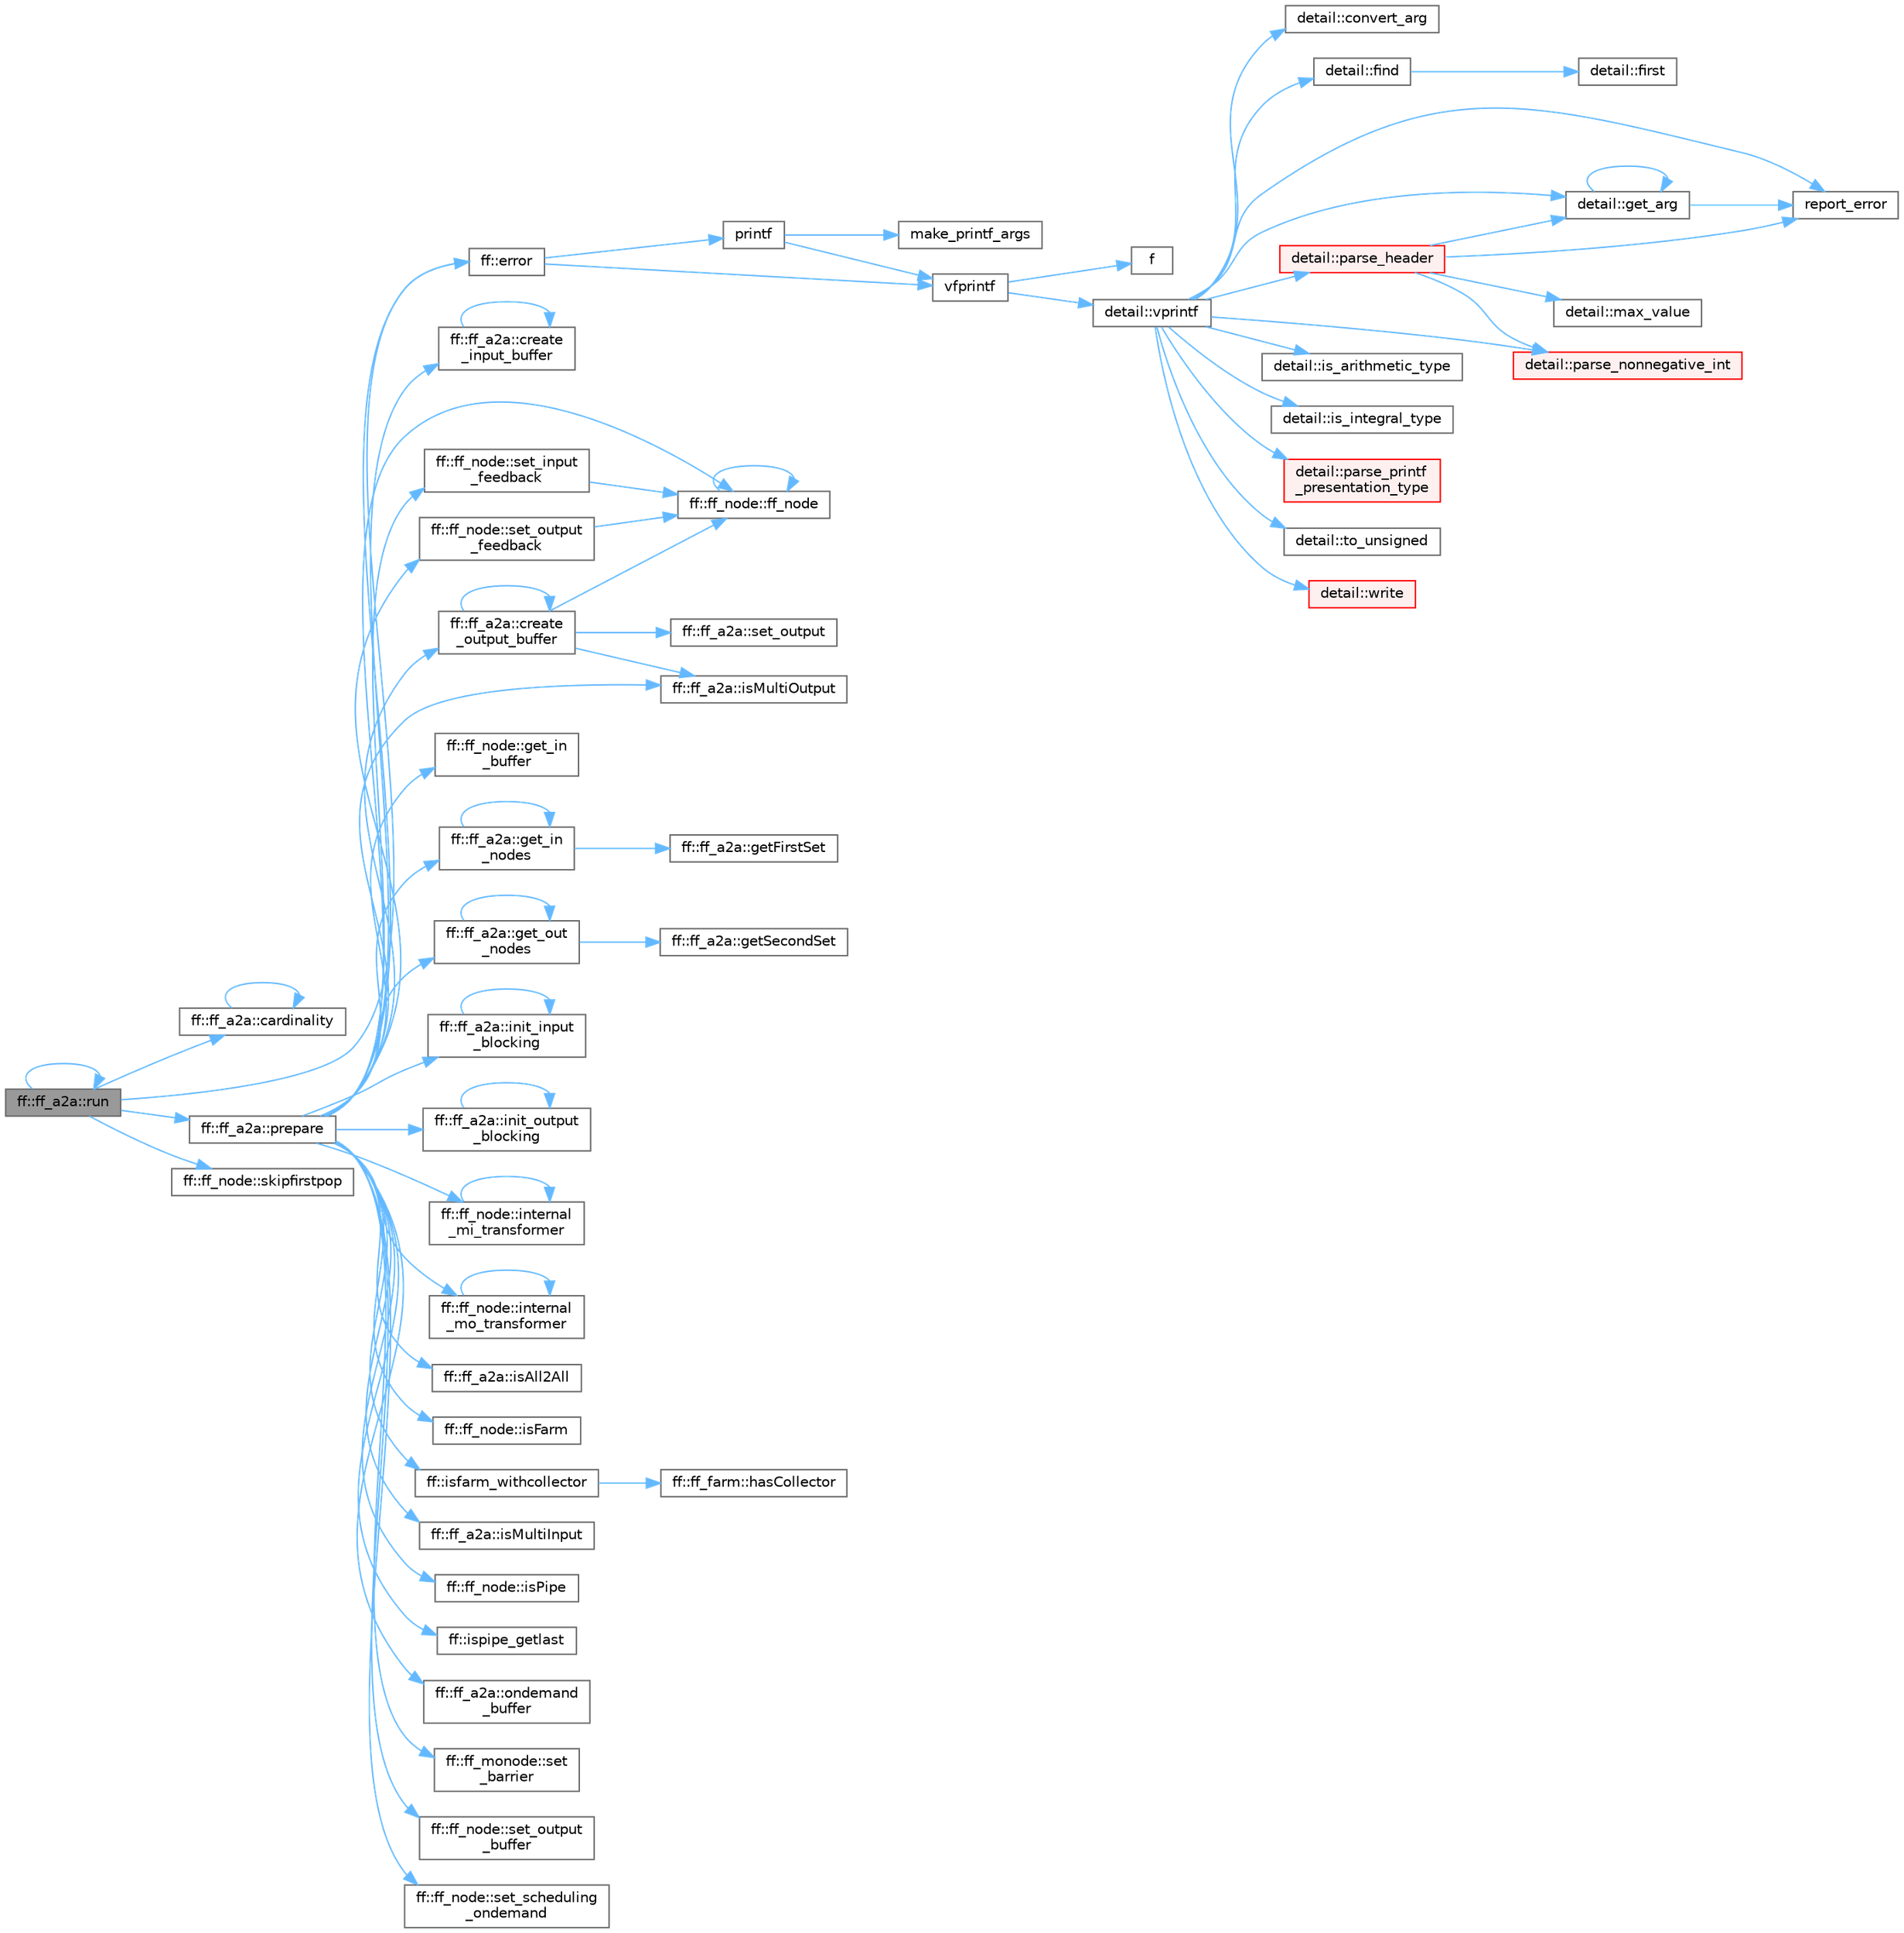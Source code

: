 digraph "ff::ff_a2a::run"
{
 // LATEX_PDF_SIZE
  bgcolor="transparent";
  edge [fontname=Helvetica,fontsize=10,labelfontname=Helvetica,labelfontsize=10];
  node [fontname=Helvetica,fontsize=10,shape=box,height=0.2,width=0.4];
  rankdir="LR";
  Node1 [id="Node000001",label="ff::ff_a2a::run",height=0.2,width=0.4,color="gray40", fillcolor="grey60", style="filled", fontcolor="black",tooltip="Run the ff_node"];
  Node1 -> Node2 [id="edge1_Node000001_Node000002",color="steelblue1",style="solid",tooltip=" "];
  Node2 [id="Node000002",label="ff::ff_a2a::cardinality",height=0.2,width=0.4,color="grey40", fillcolor="white", style="filled",URL="$classff_1_1ff__a2a.html#a003635b1e61fa004c74b679294f1b1b4",tooltip=" "];
  Node2 -> Node2 [id="edge2_Node000002_Node000002",color="steelblue1",style="solid",tooltip=" "];
  Node1 -> Node3 [id="edge3_Node000001_Node000003",color="steelblue1",style="solid",tooltip=" "];
  Node3 [id="Node000003",label="ff::error",height=0.2,width=0.4,color="grey40", fillcolor="white", style="filled",URL="$namespaceff.html#a27d926d29b55e019eba5b70672301d82",tooltip=" "];
  Node3 -> Node4 [id="edge4_Node000003_Node000004",color="steelblue1",style="solid",tooltip=" "];
  Node4 [id="Node000004",label="printf",height=0.2,width=0.4,color="grey40", fillcolor="white", style="filled",URL="$printf_8h.html#aee3ed3a831f25f07e7be3919fff2203a",tooltip=" "];
  Node4 -> Node5 [id="edge5_Node000004_Node000005",color="steelblue1",style="solid",tooltip=" "];
  Node5 [id="Node000005",label="make_printf_args",height=0.2,width=0.4,color="grey40", fillcolor="white", style="filled",URL="$printf_8h.html#a27dcc0efcda04388971dbea3c875f122",tooltip=" "];
  Node4 -> Node6 [id="edge6_Node000004_Node000006",color="steelblue1",style="solid",tooltip=" "];
  Node6 [id="Node000006",label="vfprintf",height=0.2,width=0.4,color="grey40", fillcolor="white", style="filled",URL="$printf_8h.html#abb30aad964fc771fb52cf3ad88649df2",tooltip=" "];
  Node6 -> Node7 [id="edge7_Node000006_Node000007",color="steelblue1",style="solid",tooltip=" "];
  Node7 [id="Node000007",label="f",height=0.2,width=0.4,color="grey40", fillcolor="white", style="filled",URL="$cxx11__tensor__map_8cpp.html#a7f507fea02198f6cb81c86640c7b1a4e",tooltip=" "];
  Node6 -> Node8 [id="edge8_Node000006_Node000008",color="steelblue1",style="solid",tooltip=" "];
  Node8 [id="Node000008",label="detail::vprintf",height=0.2,width=0.4,color="grey40", fillcolor="white", style="filled",URL="$namespacedetail.html#a1c8c2218e4c822aa8f743fb9c573717f",tooltip=" "];
  Node8 -> Node9 [id="edge9_Node000008_Node000009",color="steelblue1",style="solid",tooltip=" "];
  Node9 [id="Node000009",label="detail::convert_arg",height=0.2,width=0.4,color="grey40", fillcolor="white", style="filled",URL="$namespacedetail.html#a03c11572c9a664266d6925f327dec7f3",tooltip=" "];
  Node8 -> Node10 [id="edge10_Node000008_Node000010",color="steelblue1",style="solid",tooltip=" "];
  Node10 [id="Node000010",label="detail::find",height=0.2,width=0.4,color="grey40", fillcolor="white", style="filled",URL="$namespacedetail.html#a6b71952fab3dc32f3edb2c3e9811d8d9",tooltip=" "];
  Node10 -> Node11 [id="edge11_Node000010_Node000011",color="steelblue1",style="solid",tooltip=" "];
  Node11 [id="Node000011",label="detail::first",height=0.2,width=0.4,color="grey40", fillcolor="white", style="filled",URL="$namespacedetail.html#a02319a3deb124802b88b61f85987df5e",tooltip=" "];
  Node8 -> Node12 [id="edge12_Node000008_Node000012",color="steelblue1",style="solid",tooltip=" "];
  Node12 [id="Node000012",label="detail::get_arg",height=0.2,width=0.4,color="grey40", fillcolor="white", style="filled",URL="$namespacedetail.html#a342ef250e45bd09b2ef666b6fae1c355",tooltip=" "];
  Node12 -> Node12 [id="edge13_Node000012_Node000012",color="steelblue1",style="solid",tooltip=" "];
  Node12 -> Node13 [id="edge14_Node000012_Node000013",color="steelblue1",style="solid",tooltip=" "];
  Node13 [id="Node000013",label="report_error",height=0.2,width=0.4,color="grey40", fillcolor="white", style="filled",URL="$format-inl_8h.html#a5555893692b00b61b3886349332fd01f",tooltip=" "];
  Node8 -> Node14 [id="edge15_Node000008_Node000014",color="steelblue1",style="solid",tooltip=" "];
  Node14 [id="Node000014",label="detail::is_arithmetic_type",height=0.2,width=0.4,color="grey40", fillcolor="white", style="filled",URL="$namespacedetail.html#a802c50a56a3495fdab6020b375ba1389",tooltip=" "];
  Node8 -> Node15 [id="edge16_Node000008_Node000015",color="steelblue1",style="solid",tooltip=" "];
  Node15 [id="Node000015",label="detail::is_integral_type",height=0.2,width=0.4,color="grey40", fillcolor="white", style="filled",URL="$namespacedetail.html#a2a60f8d1bee41b803f43fc42b707b5d1",tooltip=" "];
  Node8 -> Node16 [id="edge17_Node000008_Node000016",color="steelblue1",style="solid",tooltip=" "];
  Node16 [id="Node000016",label="detail::parse_header",height=0.2,width=0.4,color="red", fillcolor="#FFF0F0", style="filled",URL="$namespacedetail.html#afc9d93e58b8edb8077f8bc8eee7f4035",tooltip=" "];
  Node16 -> Node12 [id="edge18_Node000016_Node000012",color="steelblue1",style="solid",tooltip=" "];
  Node16 -> Node17 [id="edge19_Node000016_Node000017",color="steelblue1",style="solid",tooltip=" "];
  Node17 [id="Node000017",label="detail::max_value",height=0.2,width=0.4,color="grey40", fillcolor="white", style="filled",URL="$namespacedetail.html#a45c2130c44ebe54179eafcee3cda2bfb",tooltip=" "];
  Node16 -> Node25 [id="edge20_Node000016_Node000025",color="steelblue1",style="solid",tooltip=" "];
  Node25 [id="Node000025",label="detail::parse_nonnegative_int",height=0.2,width=0.4,color="red", fillcolor="#FFF0F0", style="filled",URL="$namespacedetail.html#a338caba782225e115a9902d4d0835f5f",tooltip=" "];
  Node16 -> Node13 [id="edge21_Node000016_Node000013",color="steelblue1",style="solid",tooltip=" "];
  Node8 -> Node25 [id="edge22_Node000008_Node000025",color="steelblue1",style="solid",tooltip=" "];
  Node8 -> Node28 [id="edge23_Node000008_Node000028",color="steelblue1",style="solid",tooltip=" "];
  Node28 [id="Node000028",label="detail::parse_printf\l_presentation_type",height=0.2,width=0.4,color="red", fillcolor="#FFF0F0", style="filled",URL="$namespacedetail.html#aa2cb095169b23e3a66260ad7078f44cc",tooltip=" "];
  Node8 -> Node13 [id="edge24_Node000008_Node000013",color="steelblue1",style="solid",tooltip=" "];
  Node8 -> Node30 [id="edge25_Node000008_Node000030",color="steelblue1",style="solid",tooltip=" "];
  Node30 [id="Node000030",label="detail::to_unsigned",height=0.2,width=0.4,color="grey40", fillcolor="white", style="filled",URL="$namespacedetail.html#a4855e668246c731a97484efc329f2aac",tooltip=" "];
  Node8 -> Node31 [id="edge26_Node000008_Node000031",color="steelblue1",style="solid",tooltip=" "];
  Node31 [id="Node000031",label="detail::write",height=0.2,width=0.4,color="red", fillcolor="#FFF0F0", style="filled",URL="$namespacedetail.html#a29dacf26eedc9e3575fb57329a5ca0a3",tooltip=" "];
  Node3 -> Node6 [id="edge27_Node000003_Node000006",color="steelblue1",style="solid",tooltip=" "];
  Node1 -> Node35 [id="edge28_Node000001_Node000035",color="steelblue1",style="solid",tooltip=" "];
  Node35 [id="Node000035",label="ff::ff_a2a::prepare",height=0.2,width=0.4,color="grey40", fillcolor="white", style="filled",URL="$classff_1_1ff__a2a.html#ae6f7554a55e15bb9ee506599fd0b8275",tooltip=" "];
  Node35 -> Node36 [id="edge29_Node000035_Node000036",color="steelblue1",style="solid",tooltip=" "];
  Node36 [id="Node000036",label="ff::ff_a2a::create\l_input_buffer",height=0.2,width=0.4,color="grey40", fillcolor="white", style="filled",URL="$classff_1_1ff__a2a.html#acfa93ebe15d0294127628e2696f950dc",tooltip="Creates the input channel"];
  Node36 -> Node36 [id="edge30_Node000036_Node000036",color="steelblue1",style="solid",tooltip=" "];
  Node35 -> Node37 [id="edge31_Node000035_Node000037",color="steelblue1",style="solid",tooltip=" "];
  Node37 [id="Node000037",label="ff::ff_a2a::create\l_output_buffer",height=0.2,width=0.4,color="grey40", fillcolor="white", style="filled",URL="$classff_1_1ff__a2a.html#a02634595cbaef2a830dcef756f0d39b4",tooltip="Creates the output channel"];
  Node37 -> Node37 [id="edge32_Node000037_Node000037",color="steelblue1",style="solid",tooltip=" "];
  Node37 -> Node38 [id="edge33_Node000037_Node000038",color="steelblue1",style="solid",tooltip=" "];
  Node38 [id="Node000038",label="ff::ff_node::ff_node",height=0.2,width=0.4,color="grey40", fillcolor="white", style="filled",URL="$classff_1_1ff__node.html#a53ab8b2244539766bdea3eb65cb04f9b",tooltip=" "];
  Node38 -> Node38 [id="edge34_Node000038_Node000038",color="steelblue1",style="solid",tooltip=" "];
  Node37 -> Node39 [id="edge35_Node000037_Node000039",color="steelblue1",style="solid",tooltip=" "];
  Node39 [id="Node000039",label="ff::ff_a2a::isMultiOutput",height=0.2,width=0.4,color="grey40", fillcolor="white", style="filled",URL="$classff_1_1ff__a2a.html#a3b2b9be779a725f5f2577245cca891de",tooltip=" "];
  Node37 -> Node40 [id="edge36_Node000037_Node000040",color="steelblue1",style="solid",tooltip=" "];
  Node40 [id="Node000040",label="ff::ff_a2a::set_output",height=0.2,width=0.4,color="grey40", fillcolor="white", style="filled",URL="$classff_1_1ff__a2a.html#a86268e0115176644dfe9f167a420a511",tooltip=" "];
  Node35 -> Node3 [id="edge37_Node000035_Node000003",color="steelblue1",style="solid",tooltip=" "];
  Node35 -> Node38 [id="edge38_Node000035_Node000038",color="steelblue1",style="solid",tooltip=" "];
  Node35 -> Node41 [id="edge39_Node000035_Node000041",color="steelblue1",style="solid",tooltip=" "];
  Node41 [id="Node000041",label="ff::ff_node::get_in\l_buffer",height=0.2,width=0.4,color="grey40", fillcolor="white", style="filled",URL="$classff_1_1ff__node.html#adfa6f2bc22637590349e94ecb9b3c8eb",tooltip="Gets input channel"];
  Node35 -> Node42 [id="edge40_Node000035_Node000042",color="steelblue1",style="solid",tooltip=" "];
  Node42 [id="Node000042",label="ff::ff_a2a::get_in\l_nodes",height=0.2,width=0.4,color="grey40", fillcolor="white", style="filled",URL="$classff_1_1ff__a2a.html#ae8e284663a55cb7aa009af1b812e63f4",tooltip=" "];
  Node42 -> Node42 [id="edge41_Node000042_Node000042",color="steelblue1",style="solid",tooltip=" "];
  Node42 -> Node43 [id="edge42_Node000042_Node000043",color="steelblue1",style="solid",tooltip=" "];
  Node43 [id="Node000043",label="ff::ff_a2a::getFirstSet",height=0.2,width=0.4,color="grey40", fillcolor="white", style="filled",URL="$classff_1_1ff__a2a.html#aab5b0ed53d04a6ae56fcc801f7f7ce7c",tooltip=" "];
  Node35 -> Node44 [id="edge43_Node000035_Node000044",color="steelblue1",style="solid",tooltip=" "];
  Node44 [id="Node000044",label="ff::ff_a2a::get_out\l_nodes",height=0.2,width=0.4,color="grey40", fillcolor="white", style="filled",URL="$classff_1_1ff__a2a.html#abdabc91f6f9f00162cad83d80307ce3b",tooltip=" "];
  Node44 -> Node44 [id="edge44_Node000044_Node000044",color="steelblue1",style="solid",tooltip=" "];
  Node44 -> Node45 [id="edge45_Node000044_Node000045",color="steelblue1",style="solid",tooltip=" "];
  Node45 [id="Node000045",label="ff::ff_a2a::getSecondSet",height=0.2,width=0.4,color="grey40", fillcolor="white", style="filled",URL="$classff_1_1ff__a2a.html#a15e634b23e08ae53f1d5296cae30fb9d",tooltip=" "];
  Node35 -> Node46 [id="edge46_Node000035_Node000046",color="steelblue1",style="solid",tooltip=" "];
  Node46 [id="Node000046",label="ff::ff_a2a::init_input\l_blocking",height=0.2,width=0.4,color="grey40", fillcolor="white", style="filled",URL="$classff_1_1ff__a2a.html#a7f6501a3d60c74601444e22bc83cb020",tooltip=" "];
  Node46 -> Node46 [id="edge47_Node000046_Node000046",color="steelblue1",style="solid",tooltip=" "];
  Node35 -> Node47 [id="edge48_Node000035_Node000047",color="steelblue1",style="solid",tooltip=" "];
  Node47 [id="Node000047",label="ff::ff_a2a::init_output\l_blocking",height=0.2,width=0.4,color="grey40", fillcolor="white", style="filled",URL="$classff_1_1ff__a2a.html#a1d9f9db879b6d8d53bdc23a846c5f0fd",tooltip=" "];
  Node47 -> Node47 [id="edge49_Node000047_Node000047",color="steelblue1",style="solid",tooltip=" "];
  Node35 -> Node48 [id="edge50_Node000035_Node000048",color="steelblue1",style="solid",tooltip=" "];
  Node48 [id="Node000048",label="ff::ff_node::internal\l_mi_transformer",height=0.2,width=0.4,color="grey40", fillcolor="white", style="filled",URL="$classff_1_1ff__node.html#aaabca995c8e468c3324993dd8ba73e4c",tooltip=" "];
  Node48 -> Node48 [id="edge51_Node000048_Node000048",color="steelblue1",style="solid",tooltip=" "];
  Node35 -> Node49 [id="edge52_Node000035_Node000049",color="steelblue1",style="solid",tooltip=" "];
  Node49 [id="Node000049",label="ff::ff_node::internal\l_mo_transformer",height=0.2,width=0.4,color="grey40", fillcolor="white", style="filled",URL="$classff_1_1ff__node.html#aa0c3089f80b6fa84352b822890b2b864",tooltip=" "];
  Node49 -> Node49 [id="edge53_Node000049_Node000049",color="steelblue1",style="solid",tooltip=" "];
  Node35 -> Node50 [id="edge54_Node000035_Node000050",color="steelblue1",style="solid",tooltip=" "];
  Node50 [id="Node000050",label="ff::ff_a2a::isAll2All",height=0.2,width=0.4,color="grey40", fillcolor="white", style="filled",URL="$classff_1_1ff__a2a.html#ae51bcdd508440aaa56a252589fc27eca",tooltip=" "];
  Node35 -> Node51 [id="edge55_Node000035_Node000051",color="steelblue1",style="solid",tooltip=" "];
  Node51 [id="Node000051",label="ff::ff_node::isFarm",height=0.2,width=0.4,color="grey40", fillcolor="white", style="filled",URL="$classff_1_1ff__node.html#a2af2bb6ee5bffb4bb5074b4c46ededed",tooltip=" "];
  Node35 -> Node52 [id="edge56_Node000035_Node000052",color="steelblue1",style="solid",tooltip=" "];
  Node52 [id="Node000052",label="ff::isfarm_withcollector",height=0.2,width=0.4,color="grey40", fillcolor="white", style="filled",URL="$namespaceff.html#a4f5e1506df6e9ac92671df077f5d211b",tooltip=" "];
  Node52 -> Node53 [id="edge57_Node000052_Node000053",color="steelblue1",style="solid",tooltip=" "];
  Node53 [id="Node000053",label="ff::ff_farm::hasCollector",height=0.2,width=0.4,color="grey40", fillcolor="white", style="filled",URL="$classff_1_1ff__farm.html#a5c5dc54cb6a91caacf2d316f5c3a19ad",tooltip=" "];
  Node35 -> Node54 [id="edge58_Node000035_Node000054",color="steelblue1",style="solid",tooltip=" "];
  Node54 [id="Node000054",label="ff::ff_a2a::isMultiInput",height=0.2,width=0.4,color="grey40", fillcolor="white", style="filled",URL="$classff_1_1ff__a2a.html#a9e64b69e01abd2462343a09e4897dfd8",tooltip=" "];
  Node35 -> Node39 [id="edge59_Node000035_Node000039",color="steelblue1",style="solid",tooltip=" "];
  Node35 -> Node55 [id="edge60_Node000035_Node000055",color="steelblue1",style="solid",tooltip=" "];
  Node55 [id="Node000055",label="ff::ff_node::isPipe",height=0.2,width=0.4,color="grey40", fillcolor="white", style="filled",URL="$classff_1_1ff__node.html#af6f2c022154421e2908065194b3cc75e",tooltip=" "];
  Node35 -> Node56 [id="edge61_Node000035_Node000056",color="steelblue1",style="solid",tooltip=" "];
  Node56 [id="Node000056",label="ff::ispipe_getlast",height=0.2,width=0.4,color="grey40", fillcolor="white", style="filled",URL="$namespaceff.html#a8ef9890c576d61aa888b2af20ab26bd2",tooltip=" "];
  Node35 -> Node57 [id="edge62_Node000035_Node000057",color="steelblue1",style="solid",tooltip=" "];
  Node57 [id="Node000057",label="ff::ff_a2a::ondemand\l_buffer",height=0.2,width=0.4,color="grey40", fillcolor="white", style="filled",URL="$classff_1_1ff__a2a.html#a0e4f8c9472db17a1dd0c746cb4d342a9",tooltip=" "];
  Node35 -> Node58 [id="edge63_Node000035_Node000058",color="steelblue1",style="solid",tooltip=" "];
  Node58 [id="Node000058",label="ff::ff_monode::set\l_barrier",height=0.2,width=0.4,color="grey40", fillcolor="white", style="filled",URL="$classff_1_1ff__monode.html#ac1d90b76c47d01728bda2f3e7bc21525",tooltip=" "];
  Node35 -> Node59 [id="edge64_Node000035_Node000059",color="steelblue1",style="solid",tooltip=" "];
  Node59 [id="Node000059",label="ff::ff_node::set_input\l_feedback",height=0.2,width=0.4,color="grey40", fillcolor="white", style="filled",URL="$classff_1_1ff__node.html#a93fe77f476d54b904598388d89c0b9a7",tooltip=" "];
  Node59 -> Node38 [id="edge65_Node000059_Node000038",color="steelblue1",style="solid",tooltip=" "];
  Node35 -> Node60 [id="edge66_Node000035_Node000060",color="steelblue1",style="solid",tooltip=" "];
  Node60 [id="Node000060",label="ff::ff_node::set_output\l_buffer",height=0.2,width=0.4,color="grey40", fillcolor="white", style="filled",URL="$classff_1_1ff__node.html#afb1c0ca383122fb4105b32f1a7702ee3",tooltip="Assign the output channelname to a channel"];
  Node35 -> Node61 [id="edge67_Node000035_Node000061",color="steelblue1",style="solid",tooltip=" "];
  Node61 [id="Node000061",label="ff::ff_node::set_output\l_feedback",height=0.2,width=0.4,color="grey40", fillcolor="white", style="filled",URL="$classff_1_1ff__node.html#ad2e9a0121f47a14aa35322d945252ebf",tooltip=" "];
  Node61 -> Node38 [id="edge68_Node000061_Node000038",color="steelblue1",style="solid",tooltip=" "];
  Node35 -> Node62 [id="edge69_Node000035_Node000062",color="steelblue1",style="solid",tooltip=" "];
  Node62 [id="Node000062",label="ff::ff_node::set_scheduling\l_ondemand",height=0.2,width=0.4,color="grey40", fillcolor="white", style="filled",URL="$classff_1_1ff__node.html#a3165dab446f987dcb32ff269b478d8b7",tooltip=" "];
  Node1 -> Node1 [id="edge70_Node000001_Node000001",color="steelblue1",style="solid",tooltip=" "];
  Node1 -> Node63 [id="edge71_Node000001_Node000063",color="steelblue1",style="solid",tooltip=" "];
  Node63 [id="Node000063",label="ff::ff_node::skipfirstpop",height=0.2,width=0.4,color="grey40", fillcolor="white", style="filled",URL="$classff_1_1ff__node.html#a71789627f48cb9f466c50601a881c7bc",tooltip="Gets the status of spontaneous start"];
}
